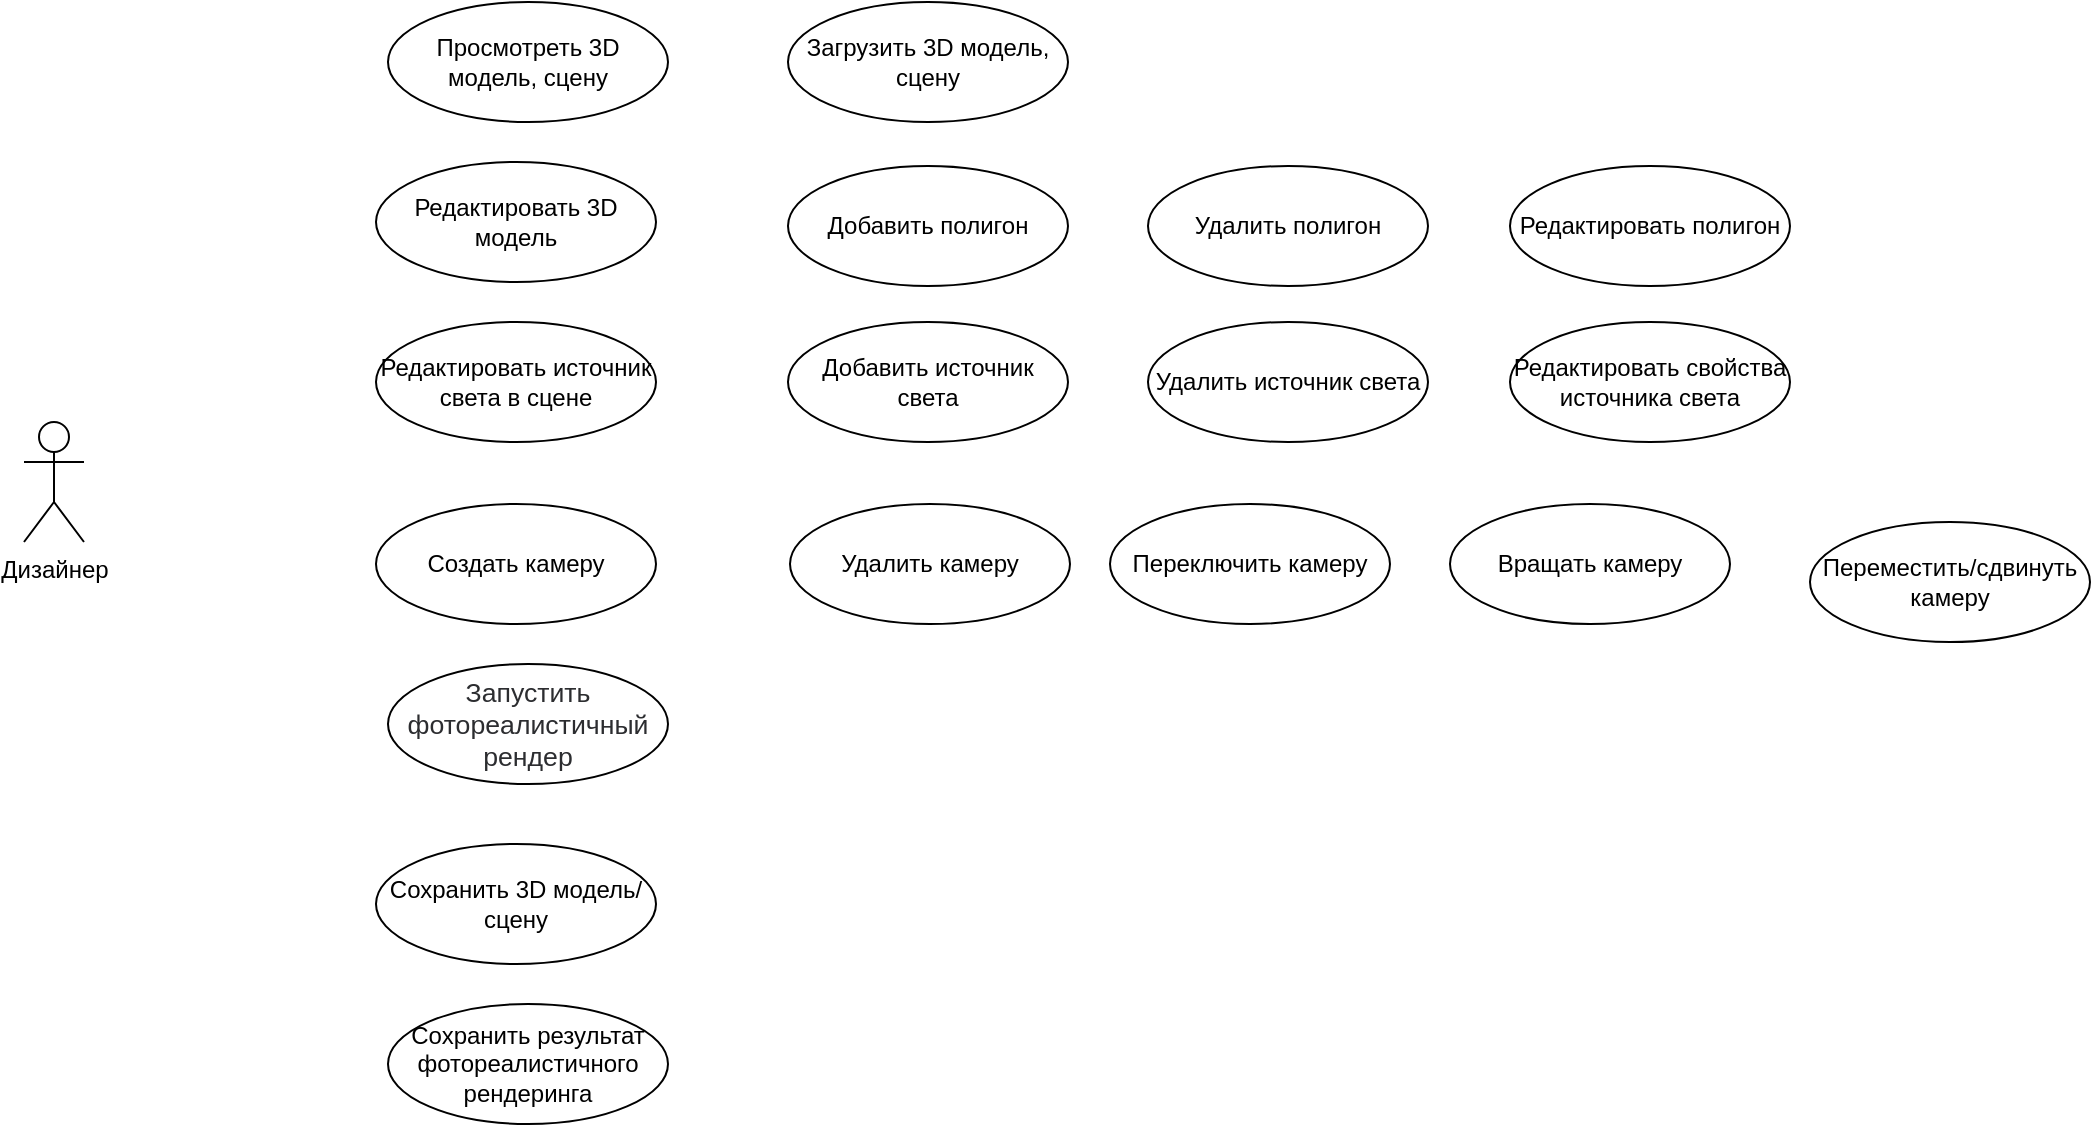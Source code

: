 <mxfile version="14.6.6" type="github">
  <diagram id="TTeWuGK_N1w3ZF10THAs" name="Page-1">
    <mxGraphModel dx="868" dy="482" grid="1" gridSize="10" guides="1" tooltips="1" connect="1" arrows="1" fold="1" page="1" pageScale="1" pageWidth="827" pageHeight="1169" math="0" shadow="0">
      <root>
        <mxCell id="0" />
        <mxCell id="1" parent="0" />
        <mxCell id="73fXxVTonlHXJbU47xhf-3" value="Загрузить 3D модель, сцену" style="ellipse;whiteSpace=wrap;html=1;" parent="1" vertex="1">
          <mxGeometry x="442" y="240" width="140" height="60" as="geometry" />
        </mxCell>
        <mxCell id="73fXxVTonlHXJbU47xhf-4" value="Дизайнер" style="shape=umlActor;verticalLabelPosition=bottom;verticalAlign=top;html=1;" parent="1" vertex="1">
          <mxGeometry x="60" y="450" width="30" height="60" as="geometry" />
        </mxCell>
        <mxCell id="239sjALaaFQrel0IKYAk-14" value="Просмотреть 3D модель, сцену" style="ellipse;whiteSpace=wrap;html=1;" parent="1" vertex="1">
          <mxGeometry x="242" y="240" width="140" height="60" as="geometry" />
        </mxCell>
        <mxCell id="239sjALaaFQrel0IKYAk-20" value="Создать камеру" style="ellipse;whiteSpace=wrap;html=1;" parent="1" vertex="1">
          <mxGeometry x="236" y="491" width="140" height="60" as="geometry" />
        </mxCell>
        <mxCell id="239sjALaaFQrel0IKYAk-21" value="Редактировать 3D модель" style="ellipse;whiteSpace=wrap;html=1;" parent="1" vertex="1">
          <mxGeometry x="236" y="320" width="140" height="60" as="geometry" />
        </mxCell>
        <mxCell id="239sjALaaFQrel0IKYAk-22" value="Сохранить 3D модель/сцену" style="ellipse;whiteSpace=wrap;html=1;" parent="1" vertex="1">
          <mxGeometry x="236" y="661" width="140" height="60" as="geometry" />
        </mxCell>
        <mxCell id="239sjALaaFQrel0IKYAk-23" value="Сохранить результат фотореалистичного рендеринга" style="ellipse;whiteSpace=wrap;html=1;" parent="1" vertex="1">
          <mxGeometry x="242" y="741" width="140" height="60" as="geometry" />
        </mxCell>
        <mxCell id="239sjALaaFQrel0IKYAk-24" value="Переместить/сдвинуть камеру" style="ellipse;whiteSpace=wrap;html=1;" parent="1" vertex="1">
          <mxGeometry x="953" y="500" width="140" height="60" as="geometry" />
        </mxCell>
        <mxCell id="239sjALaaFQrel0IKYAk-25" value="Вращать камеру" style="ellipse;whiteSpace=wrap;html=1;" parent="1" vertex="1">
          <mxGeometry x="773" y="491" width="140" height="60" as="geometry" />
        </mxCell>
        <mxCell id="239sjALaaFQrel0IKYAk-26" value="Переключить камеру" style="ellipse;whiteSpace=wrap;html=1;" parent="1" vertex="1">
          <mxGeometry x="603" y="491" width="140" height="60" as="geometry" />
        </mxCell>
        <mxCell id="239sjALaaFQrel0IKYAk-27" value="Удалить камеру" style="ellipse;whiteSpace=wrap;html=1;" parent="1" vertex="1">
          <mxGeometry x="443" y="491" width="140" height="60" as="geometry" />
        </mxCell>
        <mxCell id="239sjALaaFQrel0IKYAk-28" value="Редактировать источник света в сцене" style="ellipse;whiteSpace=wrap;html=1;" parent="1" vertex="1">
          <mxGeometry x="236" y="400" width="140" height="60" as="geometry" />
        </mxCell>
        <mxCell id="239sjALaaFQrel0IKYAk-29" value="&lt;span id=&quot;docs-internal-guid-07935baf-7fff-c7c5-6f66-7052401fd73c&quot;&gt;&lt;span style=&quot;font-size: 10pt ; font-family: &amp;#34;arial&amp;#34; ; color: rgb(44 , 45 , 48) ; background-color: transparent ; vertical-align: baseline&quot;&gt;Запустить фотореалистичный рендер&lt;/span&gt;&lt;/span&gt;" style="ellipse;whiteSpace=wrap;html=1;" parent="1" vertex="1">
          <mxGeometry x="242" y="571" width="140" height="60" as="geometry" />
        </mxCell>
        <mxCell id="_-vxPhsxK2PhKh6058z0-1" value="Добавить полигон" style="ellipse;whiteSpace=wrap;html=1;" parent="1" vertex="1">
          <mxGeometry x="442" y="322" width="140" height="60" as="geometry" />
        </mxCell>
        <mxCell id="_-vxPhsxK2PhKh6058z0-2" value="Удалить полигон" style="ellipse;whiteSpace=wrap;html=1;" parent="1" vertex="1">
          <mxGeometry x="622" y="322" width="140" height="60" as="geometry" />
        </mxCell>
        <mxCell id="_-vxPhsxK2PhKh6058z0-3" value="Редактировать полигон" style="ellipse;whiteSpace=wrap;html=1;" parent="1" vertex="1">
          <mxGeometry x="803" y="322" width="140" height="60" as="geometry" />
        </mxCell>
        <mxCell id="_-vxPhsxK2PhKh6058z0-4" value="Добавить источник света" style="ellipse;whiteSpace=wrap;html=1;" parent="1" vertex="1">
          <mxGeometry x="442" y="400" width="140" height="60" as="geometry" />
        </mxCell>
        <mxCell id="_-vxPhsxK2PhKh6058z0-5" value="Удалить источник света" style="ellipse;whiteSpace=wrap;html=1;" parent="1" vertex="1">
          <mxGeometry x="622" y="400" width="140" height="60" as="geometry" />
        </mxCell>
        <mxCell id="_-vxPhsxK2PhKh6058z0-6" value="Редактировать свойства источника света" style="ellipse;whiteSpace=wrap;html=1;" parent="1" vertex="1">
          <mxGeometry x="803" y="400" width="140" height="60" as="geometry" />
        </mxCell>
      </root>
    </mxGraphModel>
  </diagram>
</mxfile>
